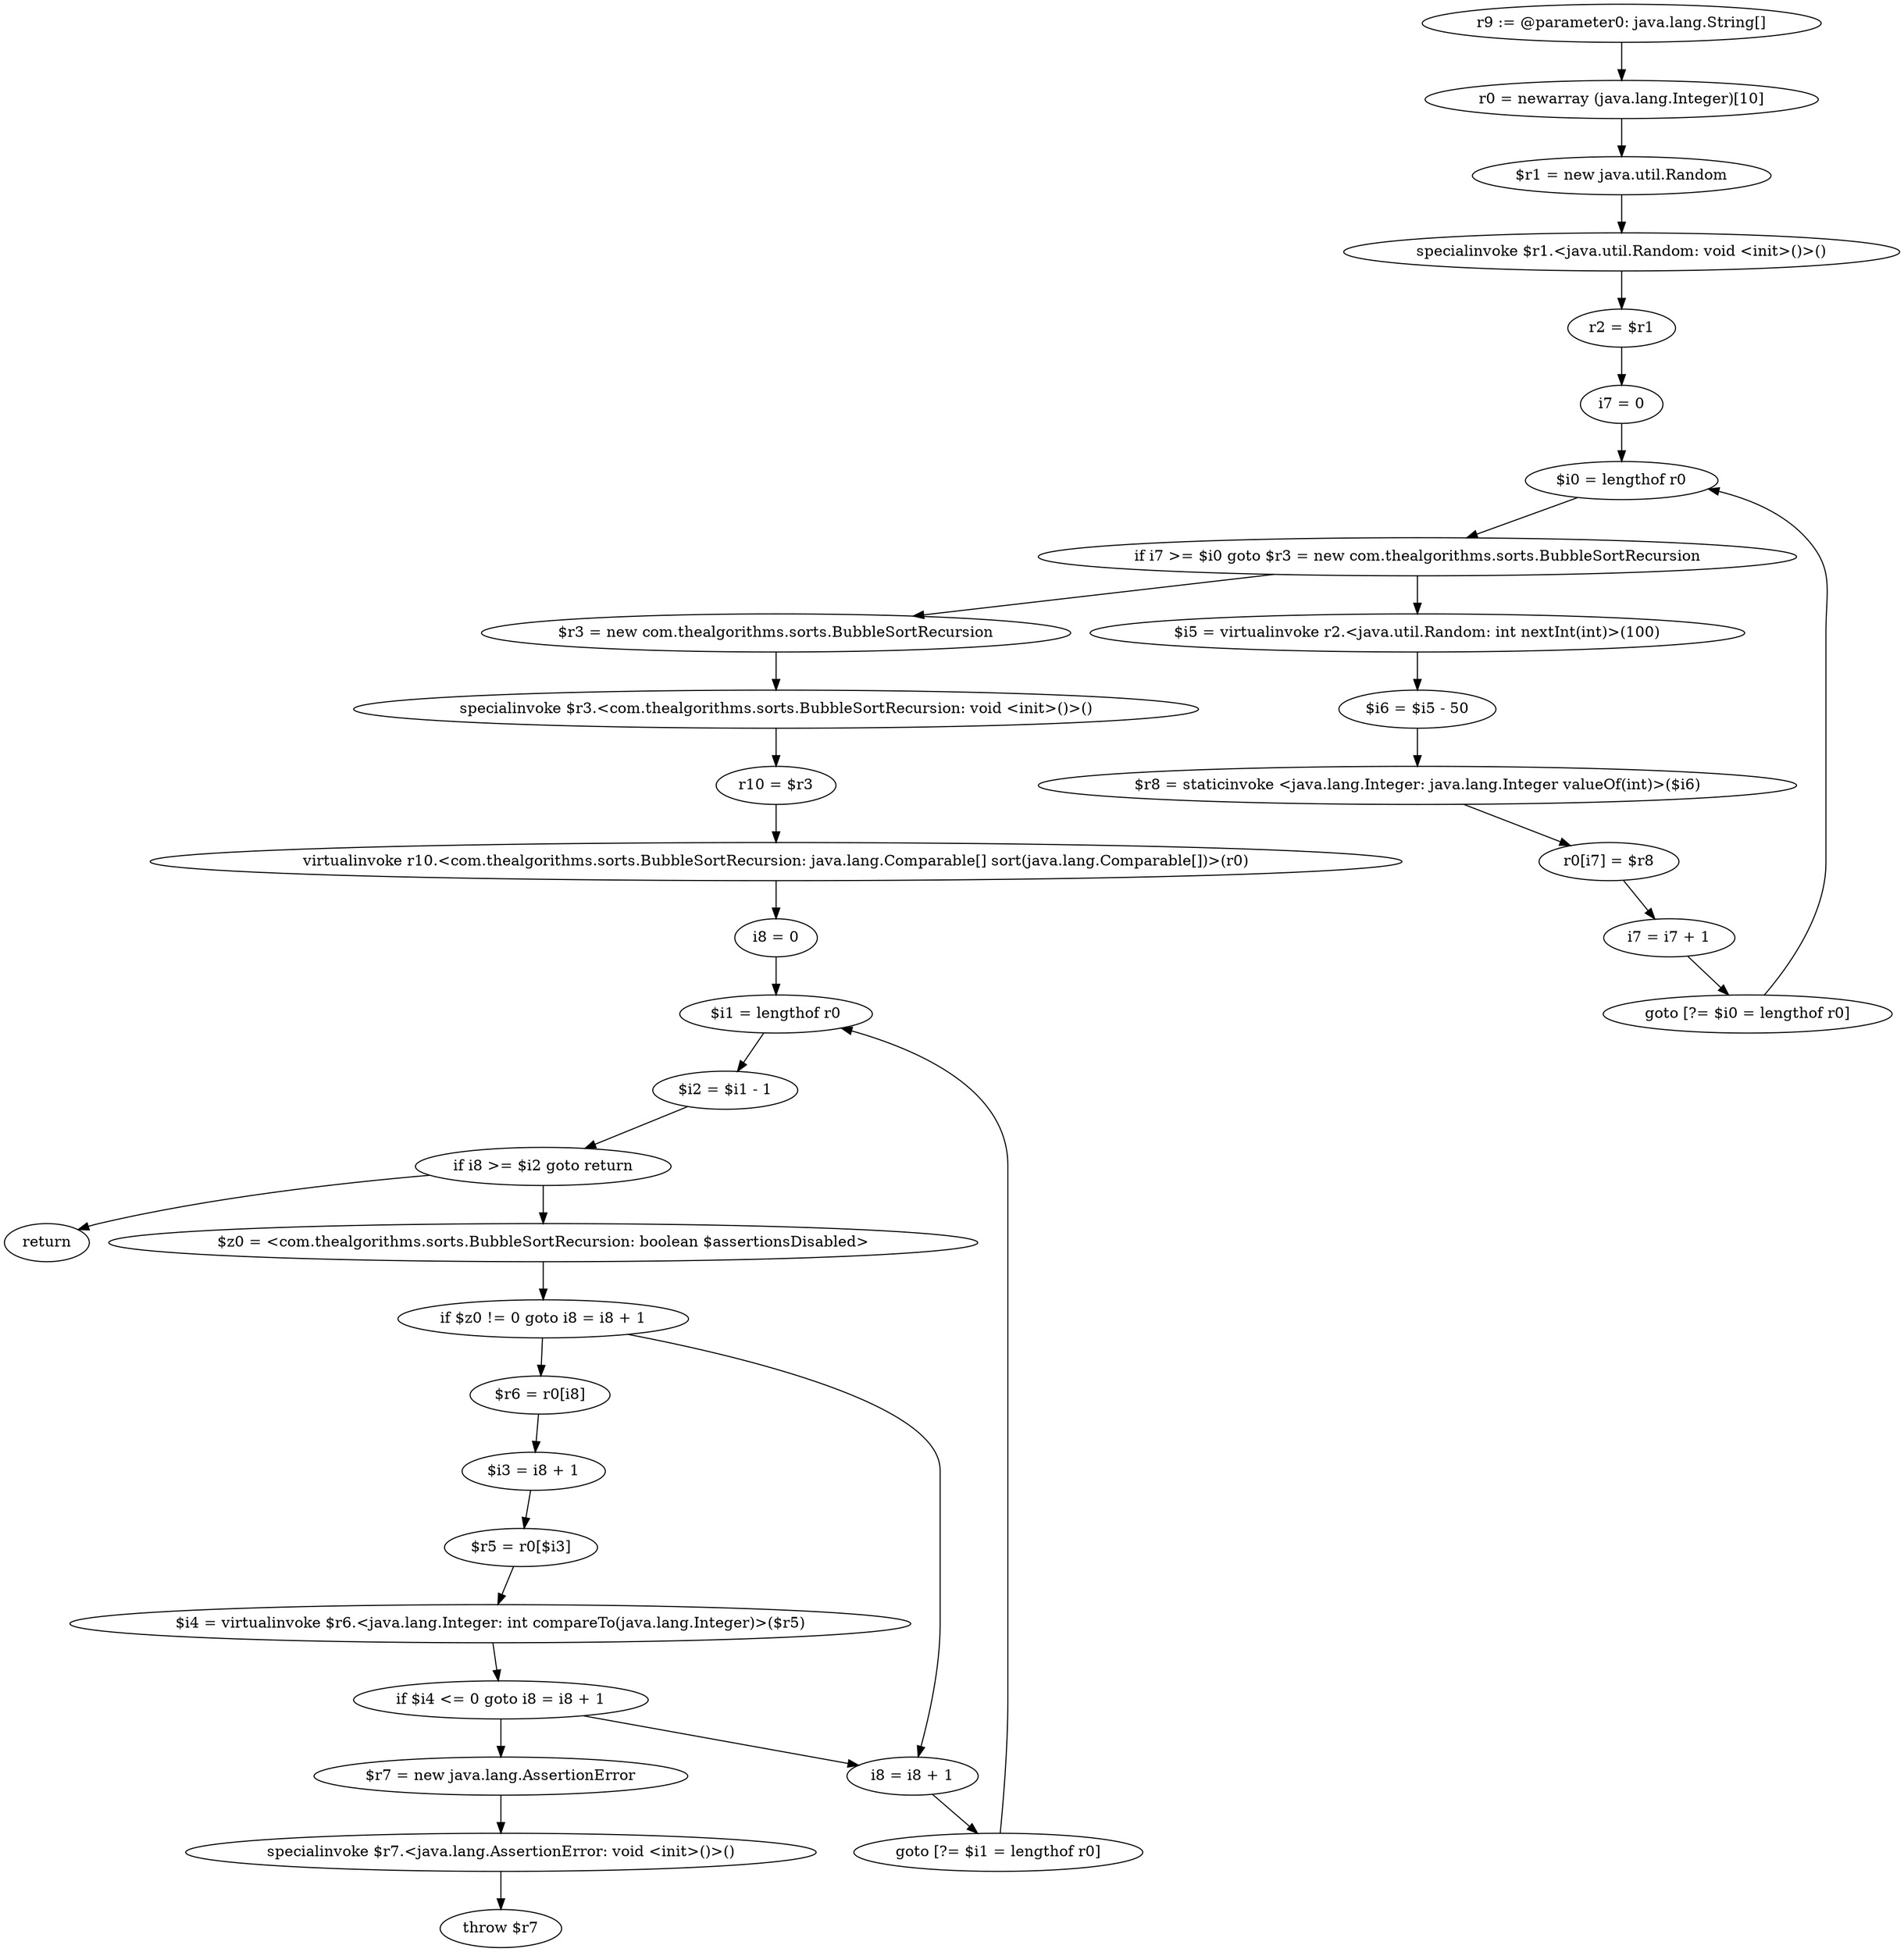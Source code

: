 digraph "unitGraph" {
    "r9 := @parameter0: java.lang.String[]"
    "r0 = newarray (java.lang.Integer)[10]"
    "$r1 = new java.util.Random"
    "specialinvoke $r1.<java.util.Random: void <init>()>()"
    "r2 = $r1"
    "i7 = 0"
    "$i0 = lengthof r0"
    "if i7 >= $i0 goto $r3 = new com.thealgorithms.sorts.BubbleSortRecursion"
    "$i5 = virtualinvoke r2.<java.util.Random: int nextInt(int)>(100)"
    "$i6 = $i5 - 50"
    "$r8 = staticinvoke <java.lang.Integer: java.lang.Integer valueOf(int)>($i6)"
    "r0[i7] = $r8"
    "i7 = i7 + 1"
    "goto [?= $i0 = lengthof r0]"
    "$r3 = new com.thealgorithms.sorts.BubbleSortRecursion"
    "specialinvoke $r3.<com.thealgorithms.sorts.BubbleSortRecursion: void <init>()>()"
    "r10 = $r3"
    "virtualinvoke r10.<com.thealgorithms.sorts.BubbleSortRecursion: java.lang.Comparable[] sort(java.lang.Comparable[])>(r0)"
    "i8 = 0"
    "$i1 = lengthof r0"
    "$i2 = $i1 - 1"
    "if i8 >= $i2 goto return"
    "$z0 = <com.thealgorithms.sorts.BubbleSortRecursion: boolean $assertionsDisabled>"
    "if $z0 != 0 goto i8 = i8 + 1"
    "$r6 = r0[i8]"
    "$i3 = i8 + 1"
    "$r5 = r0[$i3]"
    "$i4 = virtualinvoke $r6.<java.lang.Integer: int compareTo(java.lang.Integer)>($r5)"
    "if $i4 <= 0 goto i8 = i8 + 1"
    "$r7 = new java.lang.AssertionError"
    "specialinvoke $r7.<java.lang.AssertionError: void <init>()>()"
    "throw $r7"
    "i8 = i8 + 1"
    "goto [?= $i1 = lengthof r0]"
    "return"
    "r9 := @parameter0: java.lang.String[]"->"r0 = newarray (java.lang.Integer)[10]";
    "r0 = newarray (java.lang.Integer)[10]"->"$r1 = new java.util.Random";
    "$r1 = new java.util.Random"->"specialinvoke $r1.<java.util.Random: void <init>()>()";
    "specialinvoke $r1.<java.util.Random: void <init>()>()"->"r2 = $r1";
    "r2 = $r1"->"i7 = 0";
    "i7 = 0"->"$i0 = lengthof r0";
    "$i0 = lengthof r0"->"if i7 >= $i0 goto $r3 = new com.thealgorithms.sorts.BubbleSortRecursion";
    "if i7 >= $i0 goto $r3 = new com.thealgorithms.sorts.BubbleSortRecursion"->"$i5 = virtualinvoke r2.<java.util.Random: int nextInt(int)>(100)";
    "if i7 >= $i0 goto $r3 = new com.thealgorithms.sorts.BubbleSortRecursion"->"$r3 = new com.thealgorithms.sorts.BubbleSortRecursion";
    "$i5 = virtualinvoke r2.<java.util.Random: int nextInt(int)>(100)"->"$i6 = $i5 - 50";
    "$i6 = $i5 - 50"->"$r8 = staticinvoke <java.lang.Integer: java.lang.Integer valueOf(int)>($i6)";
    "$r8 = staticinvoke <java.lang.Integer: java.lang.Integer valueOf(int)>($i6)"->"r0[i7] = $r8";
    "r0[i7] = $r8"->"i7 = i7 + 1";
    "i7 = i7 + 1"->"goto [?= $i0 = lengthof r0]";
    "goto [?= $i0 = lengthof r0]"->"$i0 = lengthof r0";
    "$r3 = new com.thealgorithms.sorts.BubbleSortRecursion"->"specialinvoke $r3.<com.thealgorithms.sorts.BubbleSortRecursion: void <init>()>()";
    "specialinvoke $r3.<com.thealgorithms.sorts.BubbleSortRecursion: void <init>()>()"->"r10 = $r3";
    "r10 = $r3"->"virtualinvoke r10.<com.thealgorithms.sorts.BubbleSortRecursion: java.lang.Comparable[] sort(java.lang.Comparable[])>(r0)";
    "virtualinvoke r10.<com.thealgorithms.sorts.BubbleSortRecursion: java.lang.Comparable[] sort(java.lang.Comparable[])>(r0)"->"i8 = 0";
    "i8 = 0"->"$i1 = lengthof r0";
    "$i1 = lengthof r0"->"$i2 = $i1 - 1";
    "$i2 = $i1 - 1"->"if i8 >= $i2 goto return";
    "if i8 >= $i2 goto return"->"$z0 = <com.thealgorithms.sorts.BubbleSortRecursion: boolean $assertionsDisabled>";
    "if i8 >= $i2 goto return"->"return";
    "$z0 = <com.thealgorithms.sorts.BubbleSortRecursion: boolean $assertionsDisabled>"->"if $z0 != 0 goto i8 = i8 + 1";
    "if $z0 != 0 goto i8 = i8 + 1"->"$r6 = r0[i8]";
    "if $z0 != 0 goto i8 = i8 + 1"->"i8 = i8 + 1";
    "$r6 = r0[i8]"->"$i3 = i8 + 1";
    "$i3 = i8 + 1"->"$r5 = r0[$i3]";
    "$r5 = r0[$i3]"->"$i4 = virtualinvoke $r6.<java.lang.Integer: int compareTo(java.lang.Integer)>($r5)";
    "$i4 = virtualinvoke $r6.<java.lang.Integer: int compareTo(java.lang.Integer)>($r5)"->"if $i4 <= 0 goto i8 = i8 + 1";
    "if $i4 <= 0 goto i8 = i8 + 1"->"$r7 = new java.lang.AssertionError";
    "if $i4 <= 0 goto i8 = i8 + 1"->"i8 = i8 + 1";
    "$r7 = new java.lang.AssertionError"->"specialinvoke $r7.<java.lang.AssertionError: void <init>()>()";
    "specialinvoke $r7.<java.lang.AssertionError: void <init>()>()"->"throw $r7";
    "i8 = i8 + 1"->"goto [?= $i1 = lengthof r0]";
    "goto [?= $i1 = lengthof r0]"->"$i1 = lengthof r0";
}
